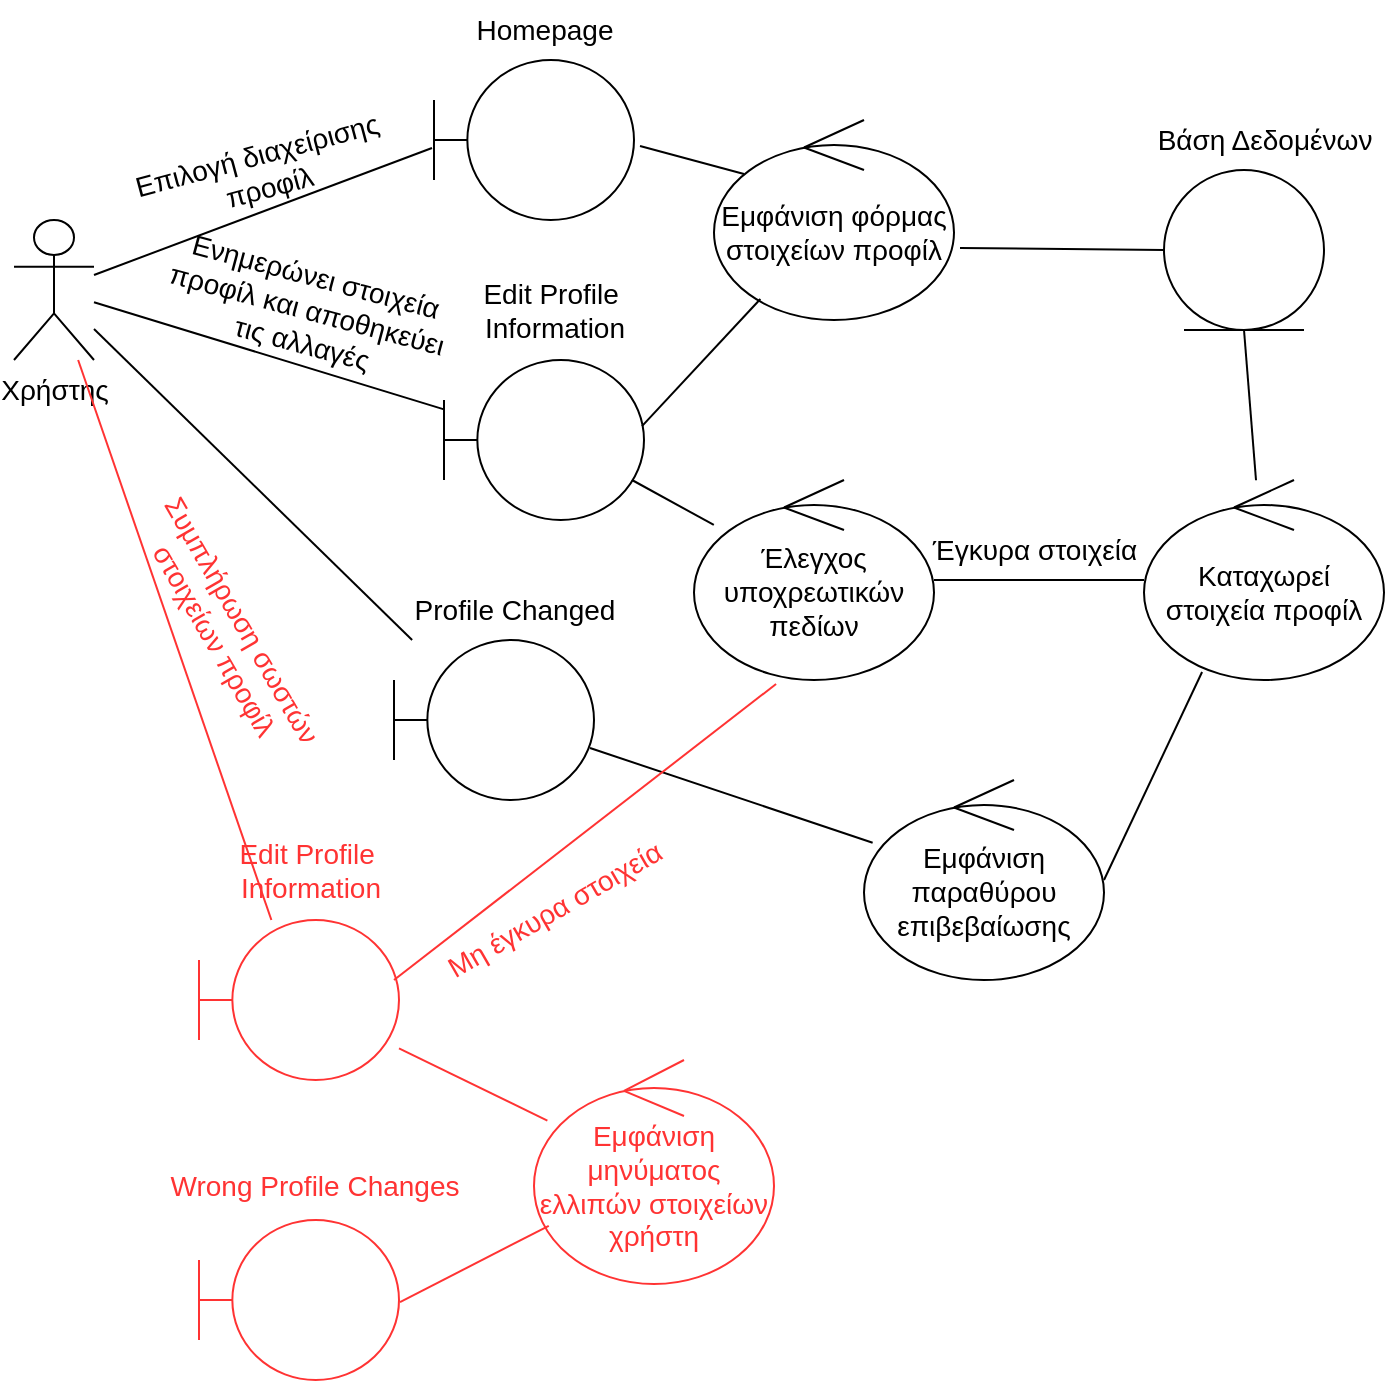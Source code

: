 <mxfile version="26.2.12">
  <diagram name="Page-1" id="ec0PnyET0IGt1z9h_bmW">
    <mxGraphModel dx="2278" dy="897" grid="1" gridSize="10" guides="1" tooltips="1" connect="1" arrows="1" fold="1" page="1" pageScale="1" pageWidth="850" pageHeight="1100" math="0" shadow="0">
      <root>
        <mxCell id="0" />
        <mxCell id="1" parent="0" />
        <mxCell id="ll6-AMVwoymQ2fTwj6-y-1" value="&lt;span style=&quot;font-size: 14px;&quot;&gt;Χρήστης&lt;/span&gt;" style="shape=umlActor;verticalLabelPosition=bottom;verticalAlign=top;html=1;outlineConnect=0;" parent="1" vertex="1">
          <mxGeometry x="-20" y="400" width="40" height="70" as="geometry" />
        </mxCell>
        <mxCell id="1mqICacHXQTMG9OdETwi-1" value="" style="shape=umlBoundary;whiteSpace=wrap;html=1;" vertex="1" parent="1">
          <mxGeometry x="190" y="320" width="100" height="80" as="geometry" />
        </mxCell>
        <mxCell id="1mqICacHXQTMG9OdETwi-2" value="&lt;font style=&quot;font-size: 14px;&quot;&gt;Homepage&lt;/font&gt;" style="text;html=1;align=center;verticalAlign=middle;resizable=0;points=[];autosize=1;strokeColor=none;fillColor=none;" vertex="1" parent="1">
          <mxGeometry x="200" y="290" width="90" height="30" as="geometry" />
        </mxCell>
        <mxCell id="1mqICacHXQTMG9OdETwi-3" value="&lt;font style=&quot;font-size: 14px;&quot;&gt;Επιλογή διαχείρισης&amp;nbsp;&lt;/font&gt;&lt;div&gt;&lt;font style=&quot;font-size: 14px;&quot;&gt;προφίλ&lt;/font&gt;&lt;/div&gt;" style="text;html=1;align=center;verticalAlign=middle;resizable=0;points=[];autosize=1;strokeColor=none;fillColor=none;rotation=-15;" vertex="1" parent="1">
          <mxGeometry x="30" y="350" width="150" height="50" as="geometry" />
        </mxCell>
        <mxCell id="1mqICacHXQTMG9OdETwi-4" value="" style="endArrow=none;html=1;rounded=0;entryX=-0.01;entryY=0.55;entryDx=0;entryDy=0;entryPerimeter=0;" edge="1" parent="1" source="ll6-AMVwoymQ2fTwj6-y-1" target="1mqICacHXQTMG9OdETwi-1">
          <mxGeometry width="50" height="50" relative="1" as="geometry">
            <mxPoint x="90" y="480" as="sourcePoint" />
            <mxPoint x="140" y="430" as="targetPoint" />
          </mxGeometry>
        </mxCell>
        <mxCell id="1mqICacHXQTMG9OdETwi-5" value="" style="endArrow=none;html=1;rounded=0;exitX=1.03;exitY=0.538;exitDx=0;exitDy=0;exitPerimeter=0;entryX=0.125;entryY=0.27;entryDx=0;entryDy=0;entryPerimeter=0;" edge="1" parent="1" source="1mqICacHXQTMG9OdETwi-1" target="1mqICacHXQTMG9OdETwi-6">
          <mxGeometry width="50" height="50" relative="1" as="geometry">
            <mxPoint x="30" y="437" as="sourcePoint" />
            <mxPoint x="330" y="400" as="targetPoint" />
          </mxGeometry>
        </mxCell>
        <mxCell id="1mqICacHXQTMG9OdETwi-6" value="&lt;font style=&quot;font-size: 14px;&quot;&gt;Εμφάνιση φόρμας στοιχείων προφίλ&lt;/font&gt;" style="ellipse;shape=umlControl;whiteSpace=wrap;html=1;" vertex="1" parent="1">
          <mxGeometry x="330" y="350" width="120" height="100" as="geometry" />
        </mxCell>
        <mxCell id="1mqICacHXQTMG9OdETwi-7" value="" style="shape=umlBoundary;whiteSpace=wrap;html=1;" vertex="1" parent="1">
          <mxGeometry x="195" y="470" width="100" height="80" as="geometry" />
        </mxCell>
        <mxCell id="1mqICacHXQTMG9OdETwi-8" value="&lt;font style=&quot;font-size: 14px;&quot;&gt;Edit Profile&amp;nbsp;&lt;/font&gt;&lt;div&gt;&lt;font style=&quot;font-size: 14px;&quot;&gt;Information&lt;/font&gt;&lt;/div&gt;" style="text;html=1;align=center;verticalAlign=middle;resizable=0;points=[];autosize=1;strokeColor=none;fillColor=none;" vertex="1" parent="1">
          <mxGeometry x="200" y="420" width="100" height="50" as="geometry" />
        </mxCell>
        <mxCell id="1mqICacHXQTMG9OdETwi-9" value="" style="endArrow=none;html=1;rounded=0;exitX=0.99;exitY=0.413;exitDx=0;exitDy=0;exitPerimeter=0;" edge="1" parent="1" source="1mqICacHXQTMG9OdETwi-7" target="1mqICacHXQTMG9OdETwi-6">
          <mxGeometry width="50" height="50" relative="1" as="geometry">
            <mxPoint x="303" y="373" as="sourcePoint" />
            <mxPoint x="355" y="387" as="targetPoint" />
          </mxGeometry>
        </mxCell>
        <mxCell id="1mqICacHXQTMG9OdETwi-10" value="" style="endArrow=none;html=1;rounded=0;" edge="1" parent="1" source="ll6-AMVwoymQ2fTwj6-y-1" target="1mqICacHXQTMG9OdETwi-7">
          <mxGeometry width="50" height="50" relative="1" as="geometry">
            <mxPoint x="30" y="437" as="sourcePoint" />
            <mxPoint x="199" y="374" as="targetPoint" />
          </mxGeometry>
        </mxCell>
        <mxCell id="1mqICacHXQTMG9OdETwi-11" value="&lt;font style=&quot;font-size: 14px;&quot;&gt;Ενημερώνει στοιχεία&amp;nbsp;&lt;/font&gt;&lt;div&gt;&lt;font style=&quot;font-size: 14px;&quot;&gt;προφίλ και αποθηκεύει&amp;nbsp;&lt;/font&gt;&lt;/div&gt;&lt;div&gt;&lt;font style=&quot;font-size: 14px;&quot;&gt;τις αλλαγές&lt;/font&gt;&lt;/div&gt;" style="text;html=1;align=center;verticalAlign=middle;resizable=0;points=[];autosize=1;strokeColor=none;fillColor=none;rotation=15;" vertex="1" parent="1">
          <mxGeometry x="42.5" y="415" width="170" height="60" as="geometry" />
        </mxCell>
        <mxCell id="1mqICacHXQTMG9OdETwi-12" value="" style="endArrow=none;html=1;rounded=0;exitX=1.025;exitY=0.64;exitDx=0;exitDy=0;exitPerimeter=0;entryX=0;entryY=0.5;entryDx=0;entryDy=0;" edge="1" parent="1" source="1mqICacHXQTMG9OdETwi-6" target="1mqICacHXQTMG9OdETwi-13">
          <mxGeometry width="50" height="50" relative="1" as="geometry">
            <mxPoint x="470" y="428" as="sourcePoint" />
            <mxPoint x="529" y="364" as="targetPoint" />
          </mxGeometry>
        </mxCell>
        <mxCell id="1mqICacHXQTMG9OdETwi-13" value="" style="ellipse;shape=umlEntity;whiteSpace=wrap;html=1;" vertex="1" parent="1">
          <mxGeometry x="555" y="375" width="80" height="80" as="geometry" />
        </mxCell>
        <mxCell id="1mqICacHXQTMG9OdETwi-14" value="&lt;font style=&quot;font-size: 14px;&quot;&gt;Βάση Δεδομένων&lt;/font&gt;" style="text;html=1;align=center;verticalAlign=middle;resizable=0;points=[];autosize=1;strokeColor=none;fillColor=none;" vertex="1" parent="1">
          <mxGeometry x="540" y="345" width="130" height="30" as="geometry" />
        </mxCell>
        <mxCell id="1mqICacHXQTMG9OdETwi-16" value="&lt;font style=&quot;font-size: 14px;&quot;&gt;Έλεγχος υποχρεωτικών πεδίων&lt;/font&gt;" style="ellipse;shape=umlControl;whiteSpace=wrap;html=1;" vertex="1" parent="1">
          <mxGeometry x="320" y="530" width="120" height="100" as="geometry" />
        </mxCell>
        <mxCell id="1mqICacHXQTMG9OdETwi-17" value="" style="endArrow=none;html=1;rounded=0;exitX=0.94;exitY=0.75;exitDx=0;exitDy=0;exitPerimeter=0;" edge="1" parent="1" source="1mqICacHXQTMG9OdETwi-7" target="1mqICacHXQTMG9OdETwi-16">
          <mxGeometry width="50" height="50" relative="1" as="geometry">
            <mxPoint x="303" y="373" as="sourcePoint" />
            <mxPoint x="355" y="387" as="targetPoint" />
          </mxGeometry>
        </mxCell>
        <mxCell id="1mqICacHXQTMG9OdETwi-18" value="&lt;font style=&quot;font-size: 14px;&quot;&gt;Καταχωρεί στοιχεία προφίλ&lt;/font&gt;" style="ellipse;shape=umlControl;whiteSpace=wrap;html=1;" vertex="1" parent="1">
          <mxGeometry x="545" y="530" width="120" height="100" as="geometry" />
        </mxCell>
        <mxCell id="1mqICacHXQTMG9OdETwi-19" value="" style="endArrow=none;html=1;rounded=0;entryX=0;entryY=0.5;entryDx=0;entryDy=0;entryPerimeter=0;" edge="1" parent="1" source="1mqICacHXQTMG9OdETwi-16" target="1mqICacHXQTMG9OdETwi-18">
          <mxGeometry width="50" height="50" relative="1" as="geometry">
            <mxPoint x="299" y="540" as="sourcePoint" />
            <mxPoint x="340" y="562" as="targetPoint" />
          </mxGeometry>
        </mxCell>
        <mxCell id="1mqICacHXQTMG9OdETwi-20" value="&lt;font style=&quot;font-size: 14px;&quot;&gt;Έγκυρα στοιχεία&lt;/font&gt;" style="text;html=1;align=center;verticalAlign=middle;resizable=0;points=[];autosize=1;strokeColor=none;fillColor=none;" vertex="1" parent="1">
          <mxGeometry x="425" y="550" width="130" height="30" as="geometry" />
        </mxCell>
        <mxCell id="1mqICacHXQTMG9OdETwi-21" value="" style="endArrow=none;html=1;rounded=0;entryX=0.5;entryY=1;entryDx=0;entryDy=0;" edge="1" parent="1" source="1mqICacHXQTMG9OdETwi-18" target="1mqICacHXQTMG9OdETwi-13">
          <mxGeometry width="50" height="50" relative="1" as="geometry">
            <mxPoint x="304" y="513" as="sourcePoint" />
            <mxPoint x="363" y="449" as="targetPoint" />
          </mxGeometry>
        </mxCell>
        <mxCell id="1mqICacHXQTMG9OdETwi-22" value="&lt;font style=&quot;font-size: 14px;&quot;&gt;Εμφάνιση παραθύρου επιβεβαίωσης&lt;/font&gt;" style="ellipse;shape=umlControl;whiteSpace=wrap;html=1;" vertex="1" parent="1">
          <mxGeometry x="405" y="680" width="120" height="100" as="geometry" />
        </mxCell>
        <mxCell id="1mqICacHXQTMG9OdETwi-23" value="" style="endArrow=none;html=1;rounded=0;entryX=1;entryY=0.5;entryDx=0;entryDy=0;entryPerimeter=0;exitX=0.242;exitY=0.96;exitDx=0;exitDy=0;exitPerimeter=0;" edge="1" parent="1" source="1mqICacHXQTMG9OdETwi-18" target="1mqICacHXQTMG9OdETwi-22">
          <mxGeometry width="50" height="50" relative="1" as="geometry">
            <mxPoint x="611" y="540" as="sourcePoint" />
            <mxPoint x="605" y="465" as="targetPoint" />
          </mxGeometry>
        </mxCell>
        <mxCell id="1mqICacHXQTMG9OdETwi-24" value="" style="shape=umlBoundary;whiteSpace=wrap;html=1;" vertex="1" parent="1">
          <mxGeometry x="170" y="610" width="100" height="80" as="geometry" />
        </mxCell>
        <mxCell id="1mqICacHXQTMG9OdETwi-25" value="&lt;font style=&quot;font-size: 14px;&quot;&gt;Profile Changed&lt;/font&gt;" style="text;html=1;align=center;verticalAlign=middle;resizable=0;points=[];autosize=1;strokeColor=none;fillColor=none;" vertex="1" parent="1">
          <mxGeometry x="170" y="580" width="120" height="30" as="geometry" />
        </mxCell>
        <mxCell id="1mqICacHXQTMG9OdETwi-26" value="" style="endArrow=none;html=1;rounded=0;exitX=0.98;exitY=0.675;exitDx=0;exitDy=0;exitPerimeter=0;" edge="1" parent="1" source="1mqICacHXQTMG9OdETwi-24" target="1mqICacHXQTMG9OdETwi-22">
          <mxGeometry width="50" height="50" relative="1" as="geometry">
            <mxPoint x="584" y="636" as="sourcePoint" />
            <mxPoint x="535" y="740" as="targetPoint" />
          </mxGeometry>
        </mxCell>
        <mxCell id="1mqICacHXQTMG9OdETwi-27" value="" style="endArrow=none;html=1;rounded=0;" edge="1" parent="1" source="ll6-AMVwoymQ2fTwj6-y-1" target="1mqICacHXQTMG9OdETwi-24">
          <mxGeometry width="50" height="50" relative="1" as="geometry">
            <mxPoint x="463" y="424" as="sourcePoint" />
            <mxPoint x="565" y="425" as="targetPoint" />
          </mxGeometry>
        </mxCell>
        <mxCell id="1mqICacHXQTMG9OdETwi-28" value="" style="shape=umlBoundary;whiteSpace=wrap;html=1;fontColor=#FF3333;strokeColor=#FF3333;" vertex="1" parent="1">
          <mxGeometry x="72.5" y="750" width="100" height="80" as="geometry" />
        </mxCell>
        <mxCell id="1mqICacHXQTMG9OdETwi-29" value="&lt;font style=&quot;font-size: 14px;&quot;&gt;Edit Profile&amp;nbsp;&lt;/font&gt;&lt;div&gt;&lt;font style=&quot;font-size: 14px;&quot;&gt;Information&lt;/font&gt;&lt;/div&gt;" style="text;html=1;align=center;verticalAlign=middle;resizable=0;points=[];autosize=1;strokeColor=none;fillColor=none;fontColor=#FF3333;" vertex="1" parent="1">
          <mxGeometry x="77.5" y="700" width="100" height="50" as="geometry" />
        </mxCell>
        <mxCell id="1mqICacHXQTMG9OdETwi-30" value="" style="endArrow=none;html=1;rounded=0;entryX=0.975;entryY=0.375;entryDx=0;entryDy=0;entryPerimeter=0;exitX=0.342;exitY=1.02;exitDx=0;exitDy=0;exitPerimeter=0;strokeColor=#FF3333;" edge="1" parent="1" source="1mqICacHXQTMG9OdETwi-16" target="1mqICacHXQTMG9OdETwi-28">
          <mxGeometry width="50" height="50" relative="1" as="geometry">
            <mxPoint x="584" y="636" as="sourcePoint" />
            <mxPoint x="535" y="740" as="targetPoint" />
          </mxGeometry>
        </mxCell>
        <mxCell id="1mqICacHXQTMG9OdETwi-32" value="&lt;font style=&quot;font-size: 14px;&quot;&gt;Μη έγκυρα στοιχεία&lt;/font&gt;" style="text;html=1;align=center;verticalAlign=middle;resizable=0;points=[];autosize=1;strokeColor=none;fillColor=none;rotation=-30;fontColor=#FF3333;" vertex="1" parent="1">
          <mxGeometry x="180" y="730" width="140" height="30" as="geometry" />
        </mxCell>
        <mxCell id="1mqICacHXQTMG9OdETwi-33" value="" style="endArrow=none;html=1;rounded=0;strokeColor=#FF3333;" edge="1" parent="1" source="ll6-AMVwoymQ2fTwj6-y-1" target="1mqICacHXQTMG9OdETwi-28">
          <mxGeometry width="50" height="50" relative="1" as="geometry">
            <mxPoint x="30" y="465" as="sourcePoint" />
            <mxPoint x="189" y="620" as="targetPoint" />
          </mxGeometry>
        </mxCell>
        <mxCell id="1mqICacHXQTMG9OdETwi-34" value="&lt;font style=&quot;font-size: 14px;&quot;&gt;Συμπλήρωση σωστών&amp;nbsp;&lt;/font&gt;&lt;div&gt;&lt;font style=&quot;font-size: 14px;&quot;&gt;στοιχείων προφίλ&lt;/font&gt;&lt;/div&gt;" style="text;html=1;align=center;verticalAlign=middle;resizable=0;points=[];autosize=1;strokeColor=none;fillColor=none;rotation=60;fontColor=#FF3333;" vertex="1" parent="1">
          <mxGeometry x="2.5" y="580" width="170" height="50" as="geometry" />
        </mxCell>
        <mxCell id="1mqICacHXQTMG9OdETwi-35" value="&lt;span style=&quot;font-size: 14px;&quot;&gt;&lt;font style=&quot;color: rgb(255, 51, 51);&quot;&gt;Εμφάνιση μηνύματος ελλιπών στοιχείων χρήστη&lt;/font&gt;&lt;/span&gt;" style="ellipse;shape=umlControl;whiteSpace=wrap;html=1;strokeColor=#FF3333;" vertex="1" parent="1">
          <mxGeometry x="240" y="820" width="120" height="112" as="geometry" />
        </mxCell>
        <mxCell id="1mqICacHXQTMG9OdETwi-36" value="" style="endArrow=none;html=1;rounded=0;strokeColor=#FF3333;" edge="1" parent="1" source="1mqICacHXQTMG9OdETwi-35" target="1mqICacHXQTMG9OdETwi-28">
          <mxGeometry width="50" height="50" relative="1" as="geometry">
            <mxPoint x="371" y="642" as="sourcePoint" />
            <mxPoint x="180" y="790" as="targetPoint" />
          </mxGeometry>
        </mxCell>
        <mxCell id="1mqICacHXQTMG9OdETwi-37" value="" style="shape=umlBoundary;whiteSpace=wrap;html=1;fontColor=#FF3333;strokeColor=#FF3333;" vertex="1" parent="1">
          <mxGeometry x="72.5" y="900" width="100" height="80" as="geometry" />
        </mxCell>
        <mxCell id="1mqICacHXQTMG9OdETwi-38" value="" style="endArrow=none;html=1;rounded=0;strokeColor=#FF3333;entryX=1.005;entryY=0.513;entryDx=0;entryDy=0;entryPerimeter=0;" edge="1" parent="1" source="1mqICacHXQTMG9OdETwi-35" target="1mqICacHXQTMG9OdETwi-37">
          <mxGeometry width="50" height="50" relative="1" as="geometry">
            <mxPoint x="257" y="860" as="sourcePoint" />
            <mxPoint x="183" y="824" as="targetPoint" />
          </mxGeometry>
        </mxCell>
        <mxCell id="1mqICacHXQTMG9OdETwi-39" value="&lt;font style=&quot;font-size: 14px; color: rgb(255, 51, 51);&quot;&gt;Wrong Profile Changes&lt;/font&gt;" style="text;html=1;align=center;verticalAlign=middle;resizable=0;points=[];autosize=1;strokeColor=none;fillColor=none;" vertex="1" parent="1">
          <mxGeometry x="45" y="868" width="170" height="30" as="geometry" />
        </mxCell>
      </root>
    </mxGraphModel>
  </diagram>
</mxfile>
